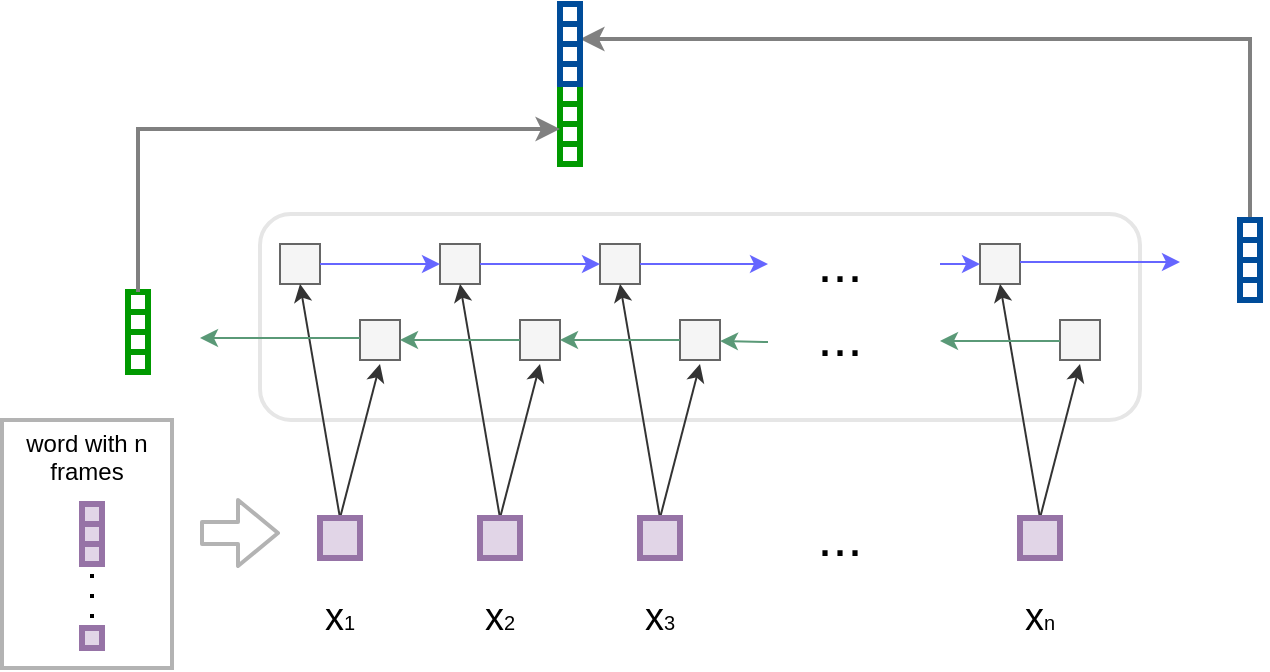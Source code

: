 <mxfile version="11.2.3" type="device" pages="1"><diagram id="8B11phbNetCFV7Okd0Kw" name="Page-1"><mxGraphModel dx="782" dy="737" grid="1" gridSize="10" guides="1" tooltips="1" connect="1" arrows="1" fold="1" page="1" pageScale="1" pageWidth="850" pageHeight="1100" math="0" shadow="0"><root><mxCell id="0"/><mxCell id="1" parent="0"/><mxCell id="4L2CuOWkwhe2Riz18ziG-116" value="" style="rounded=1;whiteSpace=wrap;html=1;strokeColor=#E6E6E6;strokeWidth=2;fillColor=#FFFFFF;" parent="1" vertex="1"><mxGeometry x="246" y="235" width="440" height="103" as="geometry"/></mxCell><mxCell id="4L2CuOWkwhe2Riz18ziG-102" value="&lt;div&gt;word with n frames&lt;/div&gt;&lt;div&gt;&lt;br&gt;&lt;/div&gt;&lt;div&gt;&lt;br&gt;&lt;/div&gt;&lt;div&gt;&lt;br&gt;&lt;/div&gt;&lt;div&gt;&lt;br&gt;&lt;/div&gt;&lt;div&gt;&lt;br&gt;&lt;/div&gt;&lt;div&gt;&lt;br&gt;&lt;/div&gt;" style="rounded=0;whiteSpace=wrap;html=1;strokeColor=#B3B3B3;strokeWidth=2;" parent="1" vertex="1"><mxGeometry x="117" y="338" width="85" height="124" as="geometry"/></mxCell><mxCell id="0A70cKXPJNNNIPWZh6mL-1" value="" style="rounded=0;whiteSpace=wrap;html=1;fillColor=#f5f5f5;strokeColor=#666666;fontColor=#333333;" parent="1" vertex="1"><mxGeometry x="256" y="250" width="20" height="20" as="geometry"/></mxCell><mxCell id="0A70cKXPJNNNIPWZh6mL-3" value="" style="rounded=0;whiteSpace=wrap;html=1;fillColor=#f5f5f5;strokeColor=#666666;fontColor=#333333;" parent="1" vertex="1"><mxGeometry x="336" y="250" width="20" height="20" as="geometry"/></mxCell><mxCell id="0A70cKXPJNNNIPWZh6mL-5" value="" style="rounded=0;whiteSpace=wrap;html=1;fillColor=#f5f5f5;strokeColor=#666666;fontColor=#333333;" parent="1" vertex="1"><mxGeometry x="416" y="250" width="20" height="20" as="geometry"/></mxCell><mxCell id="0A70cKXPJNNNIPWZh6mL-6" value="" style="rounded=0;whiteSpace=wrap;html=1;fillColor=#f5f5f5;strokeColor=#666666;fontColor=#333333;" parent="1" vertex="1"><mxGeometry x="606" y="250" width="20" height="20" as="geometry"/></mxCell><mxCell id="0A70cKXPJNNNIPWZh6mL-7" value="" style="rounded=0;whiteSpace=wrap;html=1;fillColor=#f5f5f5;strokeColor=#666666;fontColor=#333333;" parent="1" vertex="1"><mxGeometry x="296" y="288" width="20" height="20" as="geometry"/></mxCell><mxCell id="0A70cKXPJNNNIPWZh6mL-8" value="" style="rounded=0;whiteSpace=wrap;html=1;fillColor=#f5f5f5;strokeColor=#666666;fontColor=#333333;" parent="1" vertex="1"><mxGeometry x="376" y="288" width="20" height="20" as="geometry"/></mxCell><mxCell id="0A70cKXPJNNNIPWZh6mL-9" value="" style="rounded=0;whiteSpace=wrap;html=1;fillColor=#f5f5f5;strokeColor=#666666;fontColor=#333333;" parent="1" vertex="1"><mxGeometry x="456" y="288" width="20" height="20" as="geometry"/></mxCell><mxCell id="0A70cKXPJNNNIPWZh6mL-10" value="" style="rounded=0;whiteSpace=wrap;html=1;fillColor=#f5f5f5;strokeColor=#666666;fontColor=#333333;" parent="1" vertex="1"><mxGeometry x="646" y="288" width="20" height="20" as="geometry"/></mxCell><mxCell id="0A70cKXPJNNNIPWZh6mL-50" style="rounded=0;orthogonalLoop=1;jettySize=auto;html=1;exitX=0.5;exitY=0;exitDx=0;exitDy=0;entryX=0.5;entryY=1;entryDx=0;entryDy=0;strokeColor=#333333;" parent="1" source="0A70cKXPJNNNIPWZh6mL-11" target="0A70cKXPJNNNIPWZh6mL-1" edge="1"><mxGeometry relative="1" as="geometry"/></mxCell><mxCell id="0A70cKXPJNNNIPWZh6mL-51" style="edgeStyle=none;rounded=0;orthogonalLoop=1;jettySize=auto;html=1;exitX=0.5;exitY=0;exitDx=0;exitDy=0;strokeColor=#333333;" parent="1" source="0A70cKXPJNNNIPWZh6mL-11" edge="1"><mxGeometry relative="1" as="geometry"><mxPoint x="306" y="310" as="targetPoint"/></mxGeometry></mxCell><mxCell id="0A70cKXPJNNNIPWZh6mL-11" value="" style="rounded=0;whiteSpace=wrap;html=1;strokeColor=#9673a6;fillColor=#e1d5e7;strokeWidth=3;" parent="1" vertex="1"><mxGeometry x="276" y="387" width="20" height="20" as="geometry"/></mxCell><mxCell id="0A70cKXPJNNNIPWZh6mL-52" style="edgeStyle=none;rounded=0;orthogonalLoop=1;jettySize=auto;html=1;exitX=0.5;exitY=0;exitDx=0;exitDy=0;entryX=0.5;entryY=1;entryDx=0;entryDy=0;strokeColor=#333333;" parent="1" source="0A70cKXPJNNNIPWZh6mL-13" target="0A70cKXPJNNNIPWZh6mL-3" edge="1"><mxGeometry relative="1" as="geometry"/></mxCell><mxCell id="0A70cKXPJNNNIPWZh6mL-53" style="edgeStyle=none;rounded=0;orthogonalLoop=1;jettySize=auto;html=1;exitX=0.5;exitY=0;exitDx=0;exitDy=0;strokeColor=#333333;" parent="1" source="0A70cKXPJNNNIPWZh6mL-13" edge="1"><mxGeometry relative="1" as="geometry"><mxPoint x="386" y="310" as="targetPoint"/></mxGeometry></mxCell><mxCell id="0A70cKXPJNNNIPWZh6mL-13" value="" style="rounded=0;whiteSpace=wrap;html=1;strokeColor=#9673a6;fillColor=#e1d5e7;strokeWidth=3;" parent="1" vertex="1"><mxGeometry x="356" y="387" width="20" height="20" as="geometry"/></mxCell><mxCell id="0A70cKXPJNNNIPWZh6mL-54" style="edgeStyle=none;rounded=0;orthogonalLoop=1;jettySize=auto;html=1;exitX=0.5;exitY=0;exitDx=0;exitDy=0;entryX=0.5;entryY=1;entryDx=0;entryDy=0;strokeColor=#333333;" parent="1" source="0A70cKXPJNNNIPWZh6mL-14" target="0A70cKXPJNNNIPWZh6mL-5" edge="1"><mxGeometry relative="1" as="geometry"/></mxCell><mxCell id="0A70cKXPJNNNIPWZh6mL-56" style="edgeStyle=none;rounded=0;orthogonalLoop=1;jettySize=auto;html=1;exitX=0.5;exitY=0;exitDx=0;exitDy=0;strokeColor=#333333;" parent="1" source="0A70cKXPJNNNIPWZh6mL-14" edge="1"><mxGeometry relative="1" as="geometry"><mxPoint x="466" y="310" as="targetPoint"/></mxGeometry></mxCell><mxCell id="0A70cKXPJNNNIPWZh6mL-14" value="" style="rounded=0;whiteSpace=wrap;html=1;strokeColor=#9673a6;fillColor=#e1d5e7;strokeWidth=3;" parent="1" vertex="1"><mxGeometry x="436" y="387" width="20" height="20" as="geometry"/></mxCell><mxCell id="0A70cKXPJNNNIPWZh6mL-55" style="edgeStyle=none;rounded=0;orthogonalLoop=1;jettySize=auto;html=1;exitX=0.5;exitY=0;exitDx=0;exitDy=0;entryX=0.5;entryY=1;entryDx=0;entryDy=0;strokeColor=#333333;" parent="1" source="0A70cKXPJNNNIPWZh6mL-15" target="0A70cKXPJNNNIPWZh6mL-6" edge="1"><mxGeometry relative="1" as="geometry"/></mxCell><mxCell id="0A70cKXPJNNNIPWZh6mL-57" style="edgeStyle=none;rounded=0;orthogonalLoop=1;jettySize=auto;html=1;exitX=0.5;exitY=0;exitDx=0;exitDy=0;strokeColor=#333333;" parent="1" source="0A70cKXPJNNNIPWZh6mL-15" edge="1"><mxGeometry relative="1" as="geometry"><mxPoint x="656" y="310" as="targetPoint"/></mxGeometry></mxCell><mxCell id="0A70cKXPJNNNIPWZh6mL-15" value="" style="rounded=0;whiteSpace=wrap;html=1;strokeColor=#9673a6;fillColor=#e1d5e7;strokeWidth=3;" parent="1" vertex="1"><mxGeometry x="626" y="387" width="20" height="20" as="geometry"/></mxCell><mxCell id="0A70cKXPJNNNIPWZh6mL-24" value="" style="endArrow=classic;html=1;strokeColor=#6666FF;entryX=0;entryY=0.5;entryDx=0;entryDy=0;" parent="1" target="0A70cKXPJNNNIPWZh6mL-5" edge="1"><mxGeometry width="50" height="50" relative="1" as="geometry"><mxPoint x="356" y="260" as="sourcePoint"/><mxPoint x="396" y="260" as="targetPoint"/></mxGeometry></mxCell><mxCell id="0A70cKXPJNNNIPWZh6mL-26" value="" style="endArrow=classic;html=1;strokeColor=#6666FF;entryX=0;entryY=0.5;entryDx=0;entryDy=0;" parent="1" target="0A70cKXPJNNNIPWZh6mL-3" edge="1"><mxGeometry width="50" height="50" relative="1" as="geometry"><mxPoint x="276" y="260" as="sourcePoint"/><mxPoint x="316" y="260" as="targetPoint"/></mxGeometry></mxCell><mxCell id="0A70cKXPJNNNIPWZh6mL-29" value="" style="endArrow=classic;html=1;strokeColor=#6666FF;entryX=0;entryY=0.5;entryDx=0;entryDy=0;" parent="1" target="0A70cKXPJNNNIPWZh6mL-6" edge="1"><mxGeometry width="50" height="50" relative="1" as="geometry"><mxPoint x="586" y="260" as="sourcePoint"/><mxPoint x="476" y="260" as="targetPoint"/></mxGeometry></mxCell><mxCell id="0A70cKXPJNNNIPWZh6mL-31" value="" style="endArrow=classic;html=1;strokeColor=#6666FF;" parent="1" edge="1"><mxGeometry width="50" height="50" relative="1" as="geometry"><mxPoint x="626" y="259" as="sourcePoint"/><mxPoint x="706" y="259" as="targetPoint"/></mxGeometry></mxCell><mxCell id="0A70cKXPJNNNIPWZh6mL-42" value="" style="endArrow=classic;html=1;strokeColor=#5A9977;exitX=0;exitY=0.5;exitDx=0;exitDy=0;entryX=1;entryY=0.5;entryDx=0;entryDy=0;" parent="1" source="0A70cKXPJNNNIPWZh6mL-9" edge="1" target="0A70cKXPJNNNIPWZh6mL-8"><mxGeometry width="50" height="50" relative="1" as="geometry"><mxPoint x="446" y="297" as="sourcePoint"/><mxPoint x="396" y="300" as="targetPoint"/></mxGeometry></mxCell><mxCell id="0A70cKXPJNNNIPWZh6mL-43" value="" style="endArrow=classic;html=1;strokeColor=#5A9977;exitX=0;exitY=0.5;exitDx=0;exitDy=0;exitPerimeter=0;" parent="1" source="0A70cKXPJNNNIPWZh6mL-8" edge="1"><mxGeometry width="50" height="50" relative="1" as="geometry"><mxPoint x="366" y="298" as="sourcePoint"/><mxPoint x="316" y="298" as="targetPoint"/></mxGeometry></mxCell><mxCell id="0A70cKXPJNNNIPWZh6mL-44" value="" style="endArrow=classic;html=1;strokeColor=#5A9977;" parent="1" edge="1"><mxGeometry width="50" height="50" relative="1" as="geometry"><mxPoint x="296" y="297" as="sourcePoint"/><mxPoint x="216" y="297" as="targetPoint"/></mxGeometry></mxCell><mxCell id="4L2CuOWkwhe2Riz18ziG-11" value="" style="group;strokeColor=#009900;strokeWidth=3;" parent="1" vertex="1" connectable="0"><mxGeometry x="180" y="274" width="10" height="40" as="geometry"/></mxCell><mxCell id="4L2CuOWkwhe2Riz18ziG-1" value="" style="whiteSpace=wrap;html=1;aspect=fixed;strokeColor=#009900;strokeWidth=3;" parent="4L2CuOWkwhe2Riz18ziG-11" vertex="1"><mxGeometry width="10" height="10" as="geometry"/></mxCell><mxCell id="4L2CuOWkwhe2Riz18ziG-2" value="" style="whiteSpace=wrap;html=1;aspect=fixed;strokeColor=#009900;strokeWidth=3;" parent="4L2CuOWkwhe2Riz18ziG-11" vertex="1"><mxGeometry y="10" width="10" height="10" as="geometry"/></mxCell><mxCell id="4L2CuOWkwhe2Riz18ziG-6" value="" style="whiteSpace=wrap;html=1;aspect=fixed;strokeColor=#009900;strokeWidth=3;" parent="4L2CuOWkwhe2Riz18ziG-11" vertex="1"><mxGeometry y="20" width="10" height="10" as="geometry"/></mxCell><mxCell id="4L2CuOWkwhe2Riz18ziG-10" value="" style="whiteSpace=wrap;html=1;aspect=fixed;strokeColor=#009900;strokeWidth=3;" parent="4L2CuOWkwhe2Riz18ziG-11" vertex="1"><mxGeometry y="30" width="10" height="10" as="geometry"/></mxCell><mxCell id="4L2CuOWkwhe2Riz18ziG-72" value="&lt;font style=&quot;font-size: 27px&quot;&gt;...&lt;/font&gt;" style="text;html=1;strokeColor=none;fillColor=none;align=center;verticalAlign=middle;whiteSpace=wrap;rounded=0;" parent="1" vertex="1"><mxGeometry x="516" y="387" width="40" height="20" as="geometry"/></mxCell><mxCell id="4L2CuOWkwhe2Riz18ziG-73" value="&lt;font style=&quot;font-size: 19px&quot;&gt;x&lt;/font&gt;&lt;font size=&quot;1&quot;&gt;1&lt;/font&gt;" style="text;html=1;strokeColor=none;fillColor=none;align=center;verticalAlign=middle;whiteSpace=wrap;rounded=0;" parent="1" vertex="1"><mxGeometry x="266" y="427" width="40" height="20" as="geometry"/></mxCell><mxCell id="4L2CuOWkwhe2Riz18ziG-75" value="&lt;font style=&quot;font-size: 19px&quot;&gt;x&lt;/font&gt;&lt;font size=&quot;1&quot;&gt;2&lt;/font&gt;" style="text;html=1;strokeColor=none;fillColor=none;align=center;verticalAlign=middle;whiteSpace=wrap;rounded=0;" parent="1" vertex="1"><mxGeometry x="346" y="427" width="40" height="20" as="geometry"/></mxCell><mxCell id="4L2CuOWkwhe2Riz18ziG-76" value="&lt;font style=&quot;font-size: 19px&quot;&gt;x&lt;/font&gt;&lt;font size=&quot;1&quot;&gt;3&lt;/font&gt;" style="text;html=1;strokeColor=none;fillColor=none;align=center;verticalAlign=middle;whiteSpace=wrap;rounded=0;" parent="1" vertex="1"><mxGeometry x="426" y="427" width="40" height="20" as="geometry"/></mxCell><mxCell id="4L2CuOWkwhe2Riz18ziG-77" value="&lt;font style=&quot;font-size: 19px&quot;&gt;x&lt;/font&gt;&lt;font size=&quot;1&quot;&gt;n&lt;/font&gt;" style="text;html=1;strokeColor=none;fillColor=none;align=center;verticalAlign=middle;whiteSpace=wrap;rounded=0;" parent="1" vertex="1"><mxGeometry x="616" y="427" width="40" height="20" as="geometry"/></mxCell><mxCell id="4L2CuOWkwhe2Riz18ziG-78" value="&lt;font style=&quot;font-size: 27px&quot;&gt;...&lt;/font&gt;" style="text;html=1;strokeColor=none;fillColor=none;align=center;verticalAlign=middle;whiteSpace=wrap;rounded=0;" parent="1" vertex="1"><mxGeometry x="516" y="287" width="40" height="20" as="geometry"/></mxCell><mxCell id="4L2CuOWkwhe2Riz18ziG-79" value="&lt;font style=&quot;font-size: 27px&quot;&gt;...&lt;/font&gt;" style="text;html=1;strokeColor=none;fillColor=none;align=center;verticalAlign=middle;whiteSpace=wrap;rounded=0;" parent="1" vertex="1"><mxGeometry x="516" y="250" width="40" height="20" as="geometry"/></mxCell><mxCell id="4L2CuOWkwhe2Riz18ziG-114" style="edgeStyle=orthogonalEdgeStyle;rounded=0;orthogonalLoop=1;jettySize=auto;html=1;exitX=0.5;exitY=0;exitDx=0;exitDy=0;entryX=1;entryY=0.75;entryDx=0;entryDy=0;strokeColor=#808080;strokeWidth=2;" parent="1" source="4L2CuOWkwhe2Riz18ziG-85" target="4L2CuOWkwhe2Riz18ziG-112" edge="1"><mxGeometry relative="1" as="geometry"/></mxCell><mxCell id="4L2CuOWkwhe2Riz18ziG-85" value="" style="rounded=0;whiteSpace=wrap;html=1;strokeColor=#004C99;strokeWidth=3;" parent="1" vertex="1"><mxGeometry x="736" y="238" width="10" height="10" as="geometry"/></mxCell><mxCell id="4L2CuOWkwhe2Riz18ziG-86" value="" style="rounded=0;whiteSpace=wrap;html=1;strokeColor=#004C99;strokeWidth=3;" parent="1" vertex="1"><mxGeometry x="736" y="248" width="10" height="10" as="geometry"/></mxCell><mxCell id="4L2CuOWkwhe2Riz18ziG-87" value="" style="rounded=0;whiteSpace=wrap;html=1;strokeColor=#004C99;strokeWidth=3;" parent="1" vertex="1"><mxGeometry x="736" y="258" width="10" height="10" as="geometry"/></mxCell><mxCell id="4L2CuOWkwhe2Riz18ziG-88" value="" style="rounded=0;whiteSpace=wrap;html=1;strokeColor=#004C99;strokeWidth=3;" parent="1" vertex="1"><mxGeometry x="736" y="268" width="10" height="10" as="geometry"/></mxCell><mxCell id="4L2CuOWkwhe2Riz18ziG-89" value="" style="rounded=0;whiteSpace=wrap;html=1;strokeColor=#9673a6;strokeWidth=3;fillColor=#e1d5e7;" parent="1" vertex="1"><mxGeometry x="157" y="380" width="10" height="10" as="geometry"/></mxCell><mxCell id="4L2CuOWkwhe2Riz18ziG-94" value="" style="rounded=0;whiteSpace=wrap;html=1;strokeColor=#9673a6;strokeWidth=3;fillColor=#e1d5e7;" parent="1" vertex="1"><mxGeometry x="157" y="390" width="10" height="10" as="geometry"/></mxCell><mxCell id="4L2CuOWkwhe2Riz18ziG-95" value="" style="rounded=0;whiteSpace=wrap;html=1;strokeColor=#9673a6;strokeWidth=3;fillColor=#e1d5e7;" parent="1" vertex="1"><mxGeometry x="157" y="400" width="10" height="10" as="geometry"/></mxCell><mxCell id="4L2CuOWkwhe2Riz18ziG-97" value="" style="endArrow=none;dashed=1;html=1;strokeColor=#000000;dashPattern=1 4;strokeWidth=2;" parent="1" edge="1"><mxGeometry width="50" height="50" relative="1" as="geometry"><mxPoint x="162" y="437" as="sourcePoint"/><mxPoint x="162" y="407" as="targetPoint"/></mxGeometry></mxCell><mxCell id="4L2CuOWkwhe2Riz18ziG-98" value="" style="rounded=0;whiteSpace=wrap;html=1;strokeColor=#9673a6;strokeWidth=3;fillColor=#e1d5e7;" parent="1" vertex="1"><mxGeometry x="157" y="442" width="10" height="10" as="geometry"/></mxCell><mxCell id="4L2CuOWkwhe2Riz18ziG-104" value="" style="shape=flexArrow;endArrow=classic;html=1;strokeColor=#B3B3B3;strokeWidth=2;" parent="1" edge="1"><mxGeometry width="50" height="50" relative="1" as="geometry"><mxPoint x="216" y="394.5" as="sourcePoint"/><mxPoint x="256" y="394.5" as="targetPoint"/></mxGeometry></mxCell><mxCell id="4L2CuOWkwhe2Riz18ziG-105" value="" style="whiteSpace=wrap;html=1;aspect=fixed;strokeColor=#009900;strokeWidth=3;" parent="1" vertex="1"><mxGeometry x="396" y="180" width="10" height="10" as="geometry"/></mxCell><mxCell id="4L2CuOWkwhe2Riz18ziG-106" value="" style="whiteSpace=wrap;html=1;aspect=fixed;strokeColor=#009900;strokeWidth=3;" parent="1" vertex="1"><mxGeometry x="396" y="190" width="10" height="10" as="geometry"/></mxCell><mxCell id="4L2CuOWkwhe2Riz18ziG-107" value="" style="whiteSpace=wrap;html=1;aspect=fixed;strokeColor=#009900;strokeWidth=3;" parent="1" vertex="1"><mxGeometry x="396" y="200" width="10" height="10" as="geometry"/></mxCell><mxCell id="4L2CuOWkwhe2Riz18ziG-108" value="" style="whiteSpace=wrap;html=1;aspect=fixed;strokeColor=#009900;strokeWidth=3;" parent="1" vertex="1"><mxGeometry x="396" y="170" width="10" height="10" as="geometry"/></mxCell><mxCell id="4L2CuOWkwhe2Riz18ziG-110" value="" style="rounded=0;whiteSpace=wrap;html=1;strokeColor=#004C99;strokeWidth=3;" parent="1" vertex="1"><mxGeometry x="396" y="160" width="10" height="10" as="geometry"/></mxCell><mxCell id="4L2CuOWkwhe2Riz18ziG-111" value="" style="rounded=0;whiteSpace=wrap;html=1;strokeColor=#004C99;strokeWidth=3;" parent="1" vertex="1"><mxGeometry x="396" y="150" width="10" height="10" as="geometry"/></mxCell><mxCell id="4L2CuOWkwhe2Riz18ziG-112" value="" style="rounded=0;whiteSpace=wrap;html=1;strokeColor=#004C99;strokeWidth=3;" parent="1" vertex="1"><mxGeometry x="396" y="140" width="10" height="10" as="geometry"/></mxCell><mxCell id="4L2CuOWkwhe2Riz18ziG-113" value="" style="rounded=0;whiteSpace=wrap;html=1;strokeColor=#004C99;strokeWidth=3;" parent="1" vertex="1"><mxGeometry x="396" y="130" width="10" height="10" as="geometry"/></mxCell><mxCell id="4L2CuOWkwhe2Riz18ziG-115" style="edgeStyle=orthogonalEdgeStyle;rounded=0;orthogonalLoop=1;jettySize=auto;html=1;exitX=0.5;exitY=0;exitDx=0;exitDy=0;entryX=0;entryY=0.25;entryDx=0;entryDy=0;strokeColor=#808080;strokeWidth=2;" parent="1" source="4L2CuOWkwhe2Riz18ziG-1" target="4L2CuOWkwhe2Riz18ziG-106" edge="1"><mxGeometry relative="1" as="geometry"/></mxCell><mxCell id="OkCdqc2XtZNQ-v2TqiDk-1" value="" style="endArrow=classic;html=1;strokeColor=#6666FF;" edge="1" parent="1"><mxGeometry width="50" height="50" relative="1" as="geometry"><mxPoint x="436" y="260" as="sourcePoint"/><mxPoint x="500" y="260" as="targetPoint"/></mxGeometry></mxCell><mxCell id="OkCdqc2XtZNQ-v2TqiDk-2" value="" style="endArrow=classic;html=1;strokeColor=#5A9977;exitX=0;exitY=0.5;exitDx=0;exitDy=0;entryX=1;entryY=0.5;entryDx=0;entryDy=0;" edge="1" parent="1"><mxGeometry width="50" height="50" relative="1" as="geometry"><mxPoint x="646" y="298.5" as="sourcePoint"/><mxPoint x="586" y="298.5" as="targetPoint"/></mxGeometry></mxCell><mxCell id="OkCdqc2XtZNQ-v2TqiDk-3" value="" style="endArrow=classic;html=1;strokeColor=#5A9977;entryX=1;entryY=0.5;entryDx=0;entryDy=0;" edge="1" parent="1"><mxGeometry width="50" height="50" relative="1" as="geometry"><mxPoint x="500" y="299" as="sourcePoint"/><mxPoint x="476" y="298.5" as="targetPoint"/></mxGeometry></mxCell></root></mxGraphModel></diagram></mxfile>